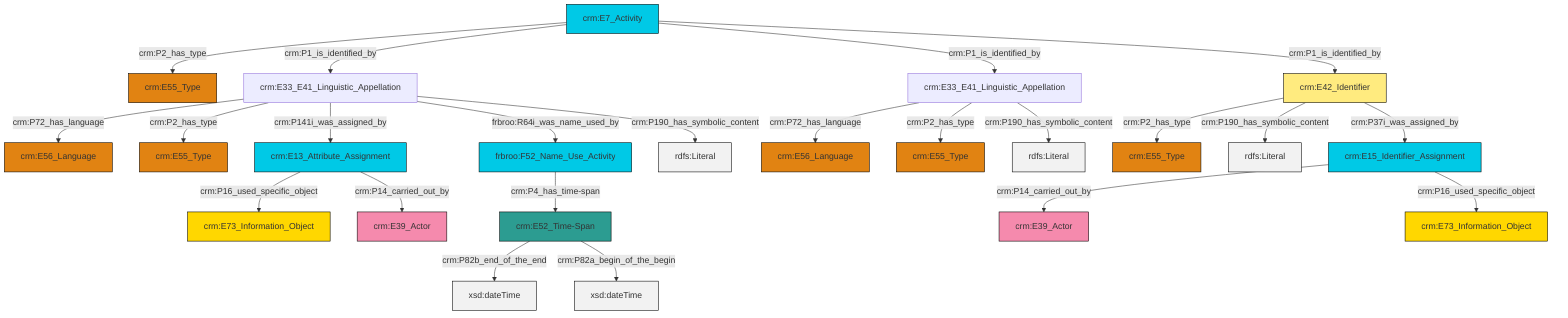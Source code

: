 graph TD
classDef Literal fill:#f2f2f2,stroke:#000000;
classDef CRM_Entity fill:#FFFFFF,stroke:#000000;
classDef Temporal_Entity fill:#00C9E6, stroke:#000000;
classDef Type fill:#E18312, stroke:#000000;
classDef Time-Span fill:#2C9C91, stroke:#000000;
classDef Appellation fill:#FFEB7F, stroke:#000000;
classDef Place fill:#008836, stroke:#000000;
classDef Persistent_Item fill:#B266B2, stroke:#000000;
classDef Conceptual_Object fill:#FFD700, stroke:#000000;
classDef Physical_Thing fill:#D2B48C, stroke:#000000;
classDef Actor fill:#f58aad, stroke:#000000;
classDef PC_Classes fill:#4ce600, stroke:#000000;
classDef Multi fill:#cccccc,stroke:#000000;

2["crm:E33_E41_Linguistic_Appellation"]:::Default -->|crm:P72_has_language| 3["crm:E56_Language"]:::Type
4["crm:E33_E41_Linguistic_Appellation"]:::Default -->|crm:P72_has_language| 5["crm:E56_Language"]:::Type
2["crm:E33_E41_Linguistic_Appellation"]:::Default -->|crm:P2_has_type| 8["crm:E55_Type"]:::Type
2["crm:E33_E41_Linguistic_Appellation"]:::Default -->|crm:P141i_was_assigned_by| 9["crm:E13_Attribute_Assignment"]:::Temporal_Entity
0["crm:E7_Activity"]:::Temporal_Entity -->|crm:P2_has_type| 10["crm:E55_Type"]:::Type
20["frbroo:F52_Name_Use_Activity"]:::Temporal_Entity -->|crm:P4_has_time-span| 17["crm:E52_Time-Span"]:::Time-Span
0["crm:E7_Activity"]:::Temporal_Entity -->|crm:P1_is_identified_by| 2["crm:E33_E41_Linguistic_Appellation"]:::Default
23["crm:E42_Identifier"]:::Appellation -->|crm:P2_has_type| 21["crm:E55_Type"]:::Type
0["crm:E7_Activity"]:::Temporal_Entity -->|crm:P1_is_identified_by| 4["crm:E33_E41_Linguistic_Appellation"]:::Default
4["crm:E33_E41_Linguistic_Appellation"]:::Default -->|crm:P2_has_type| 24["crm:E55_Type"]:::Type
23["crm:E42_Identifier"]:::Appellation -->|crm:P190_has_symbolic_content| 26[rdfs:Literal]:::Literal
9["crm:E13_Attribute_Assignment"]:::Temporal_Entity -->|crm:P16_used_specific_object| 6["crm:E73_Information_Object"]:::Conceptual_Object
2["crm:E33_E41_Linguistic_Appellation"]:::Default -->|frbroo:R64i_was_name_used_by| 20["frbroo:F52_Name_Use_Activity"]:::Temporal_Entity
23["crm:E42_Identifier"]:::Appellation -->|crm:P37i_was_assigned_by| 14["crm:E15_Identifier_Assignment"]:::Temporal_Entity
17["crm:E52_Time-Span"]:::Time-Span -->|crm:P82b_end_of_the_end| 27[xsd:dateTime]:::Literal
4["crm:E33_E41_Linguistic_Appellation"]:::Default -->|crm:P190_has_symbolic_content| 28[rdfs:Literal]:::Literal
14["crm:E15_Identifier_Assignment"]:::Temporal_Entity -->|crm:P14_carried_out_by| 11["crm:E39_Actor"]:::Actor
2["crm:E33_E41_Linguistic_Appellation"]:::Default -->|crm:P190_has_symbolic_content| 35[rdfs:Literal]:::Literal
9["crm:E13_Attribute_Assignment"]:::Temporal_Entity -->|crm:P14_carried_out_by| 37["crm:E39_Actor"]:::Actor
14["crm:E15_Identifier_Assignment"]:::Temporal_Entity -->|crm:P16_used_specific_object| 33["crm:E73_Information_Object"]:::Conceptual_Object
17["crm:E52_Time-Span"]:::Time-Span -->|crm:P82a_begin_of_the_begin| 41[xsd:dateTime]:::Literal
0["crm:E7_Activity"]:::Temporal_Entity -->|crm:P1_is_identified_by| 23["crm:E42_Identifier"]:::Appellation